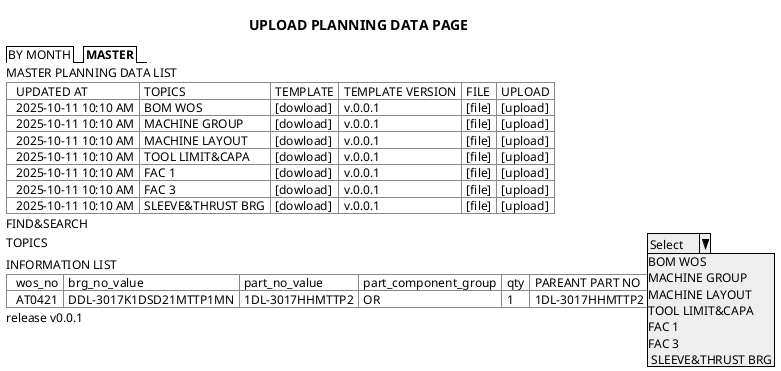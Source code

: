 @startsalt
{
    title UPLOAD PLANNING DATA PAGE

 {/ BY MONTH | <b>MASTER }

MASTER PLANNING DATA LIST
 
 {T#
+ UPDATED AT|TOPICS|TEMPLATE|TEMPLATE VERSION | FILE | UPLOAD 
+ 2025-10-11 10:10 AM|BOM WOS|[dowload]| v.0.0.1|[file] |[upload]
+ 2025-10-11 10:10 AM|MACHINE GROUP|[dowload]| v.0.0.1|[file] | [upload]
+ 2025-10-11 10:10 AM|MACHINE LAYOUT|[dowload]| v.0.0.1|[file] | [upload]
+ 2025-10-11 10:10 AM|TOOL LIMIT&CAPA|[dowload]| v.0.0.1|[file] |[upload]
+ 2025-10-11 10:10 AM|FAC 1|[dowload]| v.0.0.1|[file] | [upload]
+ 2025-10-11 10:10 AM|FAC 3|[dowload]| v.0.0.1|[file] | [upload]
+ 2025-10-11 10:10 AM|SLEEVE&THRUST BRG|[dowload]| v.0.0.1|[file] | [upload]
}


FIND&SEARCH

TOPICS | ^Select^BOM WOS^MACHINE GROUP^MACHINE LAYOUT^TOOL LIMIT&CAPA^FAC 1 ^FAC 3 ^ SLEEVE&THRUST BRG ^

INFORMATION LIST
{T#
+ wos_no|	brg_no_value|	part_no_value|	part_component_group|qty| PAREANT PART NO
+ AT0421 | DDL-3017K1DSD21MTTP1MN|	1DL-3017HHMTTP2|	OR | 1 |1DL-3017HHMTTP2
}


release v0.0.1
}
@endsalt